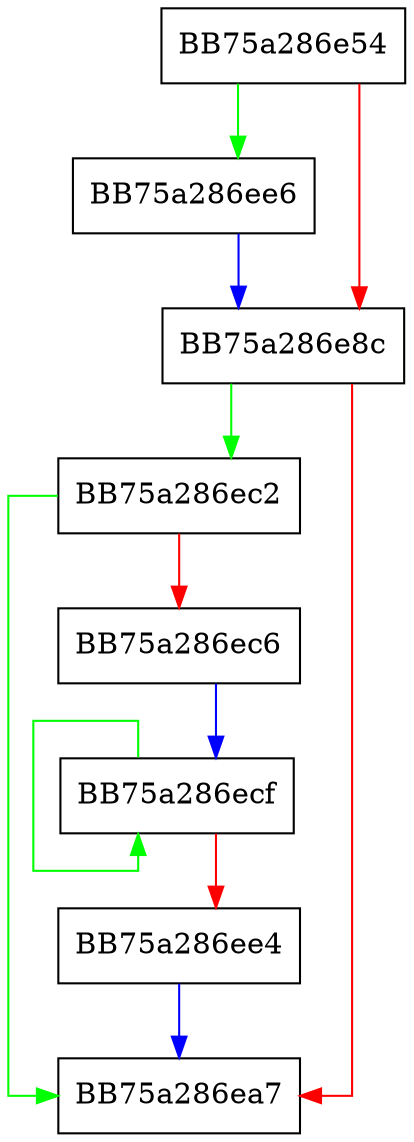 digraph sqlite3VdbeSetNumCols {
  node [shape="box"];
  graph [splines=ortho];
  BB75a286e54 -> BB75a286ee6 [color="green"];
  BB75a286e54 -> BB75a286e8c [color="red"];
  BB75a286e8c -> BB75a286ec2 [color="green"];
  BB75a286e8c -> BB75a286ea7 [color="red"];
  BB75a286ec2 -> BB75a286ea7 [color="green"];
  BB75a286ec2 -> BB75a286ec6 [color="red"];
  BB75a286ec6 -> BB75a286ecf [color="blue"];
  BB75a286ecf -> BB75a286ecf [color="green"];
  BB75a286ecf -> BB75a286ee4 [color="red"];
  BB75a286ee4 -> BB75a286ea7 [color="blue"];
  BB75a286ee6 -> BB75a286e8c [color="blue"];
}
